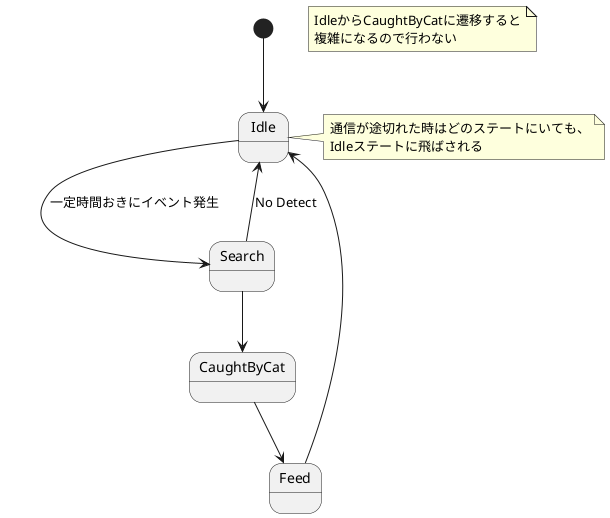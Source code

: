 @startuml
[*] --> Idle
note "IdleからCaughtByCatに遷移すると\n複雑になるので行わない" as N1
Idle --> Search : 一定時間おきにイベント発生
note right of Idle : 通信が途切れた時はどのステートにいても、\nIdleステートに飛ばされる
Search --> Idle : No Detect
Search --> CaughtByCat
CaughtByCat --> Feed
Feed --> Idle
@enduml